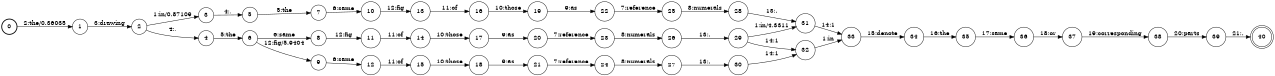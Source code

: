 digraph FST {
rankdir = LR;
size = "8.5,11";
label = "";
center = 1;
orientation = Portrait;
ranksep = "0.4";
nodesep = "0.25";
0 [label = "0", shape = circle, style = bold, fontsize = 14]
	0 -> 1 [label = "2:the/0.36035", fontsize = 14];
1 [label = "1", shape = circle, style = solid, fontsize = 14]
	1 -> 2 [label = "3:drawing", fontsize = 14];
2 [label = "2", shape = circle, style = solid, fontsize = 14]
	2 -> 3 [label = "1:in/0.87109", fontsize = 14];
	2 -> 4 [label = "4:,", fontsize = 14];
3 [label = "3", shape = circle, style = solid, fontsize = 14]
	3 -> 5 [label = "4:,", fontsize = 14];
4 [label = "4", shape = circle, style = solid, fontsize = 14]
	4 -> 6 [label = "5:the", fontsize = 14];
5 [label = "5", shape = circle, style = solid, fontsize = 14]
	5 -> 7 [label = "5:the", fontsize = 14];
6 [label = "6", shape = circle, style = solid, fontsize = 14]
	6 -> 8 [label = "6:same", fontsize = 14];
	6 -> 9 [label = "12:fig/5.9404", fontsize = 14];
7 [label = "7", shape = circle, style = solid, fontsize = 14]
	7 -> 10 [label = "6:same", fontsize = 14];
8 [label = "8", shape = circle, style = solid, fontsize = 14]
	8 -> 11 [label = "12:fig", fontsize = 14];
9 [label = "9", shape = circle, style = solid, fontsize = 14]
	9 -> 12 [label = "6:same", fontsize = 14];
10 [label = "10", shape = circle, style = solid, fontsize = 14]
	10 -> 13 [label = "12:fig", fontsize = 14];
11 [label = "11", shape = circle, style = solid, fontsize = 14]
	11 -> 14 [label = "11:of", fontsize = 14];
12 [label = "12", shape = circle, style = solid, fontsize = 14]
	12 -> 15 [label = "11:of", fontsize = 14];
13 [label = "13", shape = circle, style = solid, fontsize = 14]
	13 -> 16 [label = "11:of", fontsize = 14];
14 [label = "14", shape = circle, style = solid, fontsize = 14]
	14 -> 17 [label = "10:those", fontsize = 14];
15 [label = "15", shape = circle, style = solid, fontsize = 14]
	15 -> 18 [label = "10:those", fontsize = 14];
16 [label = "16", shape = circle, style = solid, fontsize = 14]
	16 -> 19 [label = "10:those", fontsize = 14];
17 [label = "17", shape = circle, style = solid, fontsize = 14]
	17 -> 20 [label = "9:as", fontsize = 14];
18 [label = "18", shape = circle, style = solid, fontsize = 14]
	18 -> 21 [label = "9:as", fontsize = 14];
19 [label = "19", shape = circle, style = solid, fontsize = 14]
	19 -> 22 [label = "9:as", fontsize = 14];
20 [label = "20", shape = circle, style = solid, fontsize = 14]
	20 -> 23 [label = "7:reference", fontsize = 14];
21 [label = "21", shape = circle, style = solid, fontsize = 14]
	21 -> 24 [label = "7:reference", fontsize = 14];
22 [label = "22", shape = circle, style = solid, fontsize = 14]
	22 -> 25 [label = "7:reference", fontsize = 14];
23 [label = "23", shape = circle, style = solid, fontsize = 14]
	23 -> 26 [label = "8:numerals", fontsize = 14];
24 [label = "24", shape = circle, style = solid, fontsize = 14]
	24 -> 27 [label = "8:numerals", fontsize = 14];
25 [label = "25", shape = circle, style = solid, fontsize = 14]
	25 -> 28 [label = "8:numerals", fontsize = 14];
26 [label = "26", shape = circle, style = solid, fontsize = 14]
	26 -> 29 [label = "13:.", fontsize = 14];
27 [label = "27", shape = circle, style = solid, fontsize = 14]
	27 -> 30 [label = "13:.", fontsize = 14];
28 [label = "28", shape = circle, style = solid, fontsize = 14]
	28 -> 31 [label = "13:.", fontsize = 14];
29 [label = "29", shape = circle, style = solid, fontsize = 14]
	29 -> 31 [label = "1:in/4.3311", fontsize = 14];
	29 -> 32 [label = "14:1", fontsize = 14];
30 [label = "30", shape = circle, style = solid, fontsize = 14]
	30 -> 32 [label = "14:1", fontsize = 14];
31 [label = "31", shape = circle, style = solid, fontsize = 14]
	31 -> 33 [label = "14:1", fontsize = 14];
32 [label = "32", shape = circle, style = solid, fontsize = 14]
	32 -> 33 [label = "1:in", fontsize = 14];
33 [label = "33", shape = circle, style = solid, fontsize = 14]
	33 -> 34 [label = "15:denote", fontsize = 14];
34 [label = "34", shape = circle, style = solid, fontsize = 14]
	34 -> 35 [label = "16:the", fontsize = 14];
35 [label = "35", shape = circle, style = solid, fontsize = 14]
	35 -> 36 [label = "17:same", fontsize = 14];
36 [label = "36", shape = circle, style = solid, fontsize = 14]
	36 -> 37 [label = "18:or", fontsize = 14];
37 [label = "37", shape = circle, style = solid, fontsize = 14]
	37 -> 38 [label = "19:corresponding", fontsize = 14];
38 [label = "38", shape = circle, style = solid, fontsize = 14]
	38 -> 39 [label = "20:parts", fontsize = 14];
39 [label = "39", shape = circle, style = solid, fontsize = 14]
	39 -> 40 [label = "21:.", fontsize = 14];
40 [label = "40", shape = doublecircle, style = solid, fontsize = 14]
}
